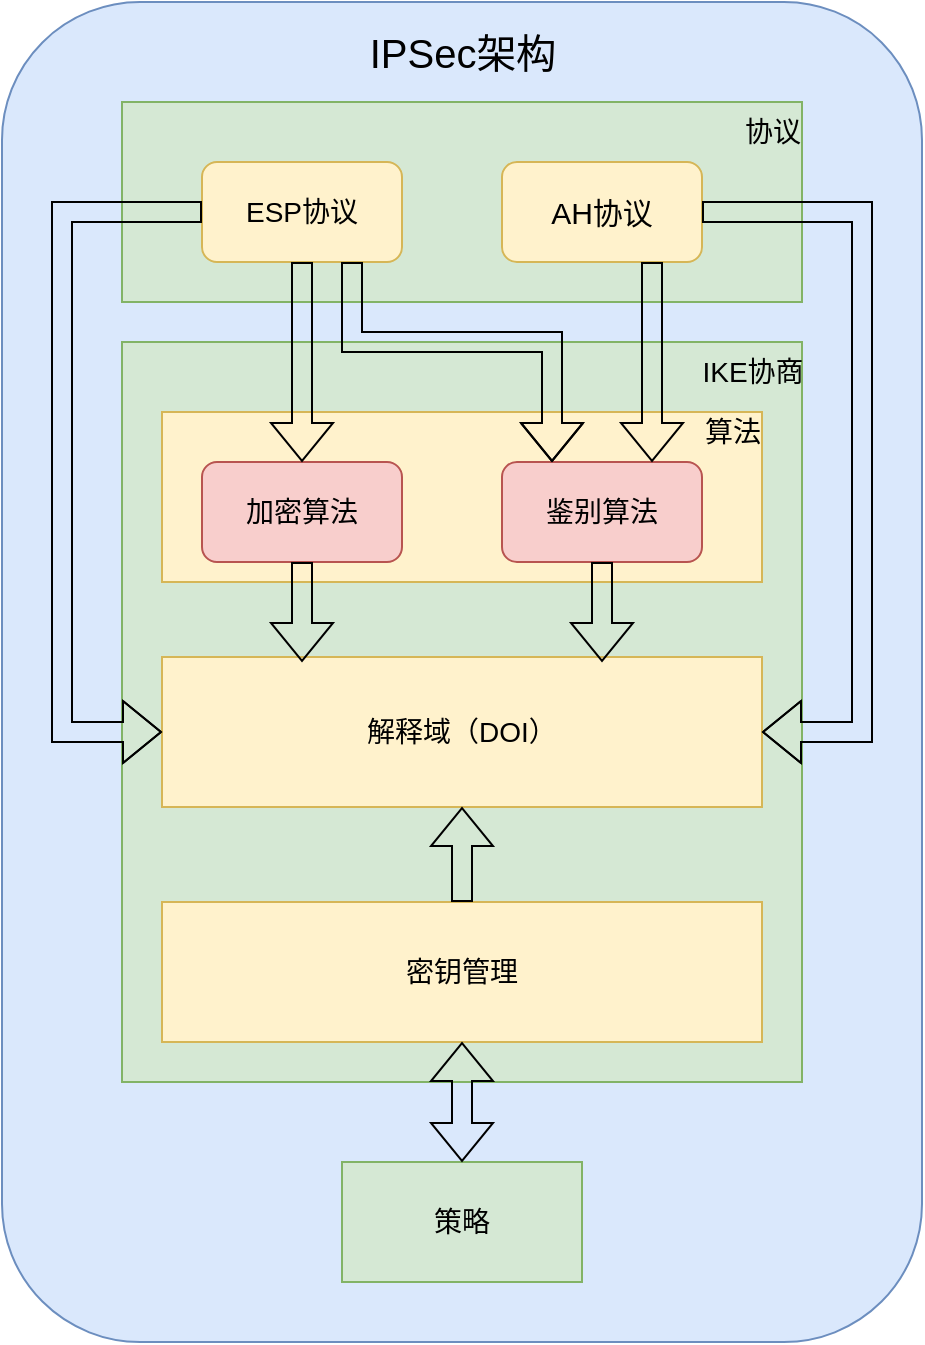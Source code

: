 <mxfile version="20.8.23" type="github">
  <diagram name="第 1 页" id="0z9JKRUBGWp2M3qXzIOP">
    <mxGraphModel dx="1078" dy="474" grid="1" gridSize="10" guides="1" tooltips="1" connect="1" arrows="1" fold="1" page="1" pageScale="1" pageWidth="827" pageHeight="1169" math="0" shadow="0">
      <root>
        <mxCell id="0" />
        <mxCell id="1" parent="0" />
        <mxCell id="L8iIpXnIXu8oGE-3TDDa-1" value="" style="rounded=1;whiteSpace=wrap;html=1;fillColor=#dae8fc;strokeColor=#6c8ebf;" vertex="1" parent="1">
          <mxGeometry x="150" y="200" width="460" height="670" as="geometry" />
        </mxCell>
        <mxCell id="L8iIpXnIXu8oGE-3TDDa-9" value="" style="rounded=0;whiteSpace=wrap;html=1;fillColor=#d5e8d4;strokeColor=#82b366;" vertex="1" parent="1">
          <mxGeometry x="210" y="250" width="340" height="100" as="geometry" />
        </mxCell>
        <mxCell id="L8iIpXnIXu8oGE-3TDDa-2" value="&lt;font style=&quot;font-size: 20px;&quot;&gt;IPSec架构&lt;/font&gt;" style="text;html=1;align=center;verticalAlign=middle;resizable=0;points=[];autosize=1;strokeColor=none;fillColor=none;" vertex="1" parent="1">
          <mxGeometry x="320" y="205" width="120" height="40" as="geometry" />
        </mxCell>
        <mxCell id="L8iIpXnIXu8oGE-3TDDa-4" value="&lt;font style=&quot;font-size: 14px;&quot;&gt;ESP协议&lt;/font&gt;" style="rounded=1;whiteSpace=wrap;html=1;fillColor=#fff2cc;strokeColor=#d6b656;" vertex="1" parent="1">
          <mxGeometry x="250" y="280" width="100" height="50" as="geometry" />
        </mxCell>
        <mxCell id="L8iIpXnIXu8oGE-3TDDa-5" value="&lt;font style=&quot;font-size: 15px;&quot;&gt;AH协议&lt;/font&gt;" style="rounded=1;whiteSpace=wrap;html=1;fillColor=#fff2cc;strokeColor=#d6b656;" vertex="1" parent="1">
          <mxGeometry x="400" y="280" width="100" height="50" as="geometry" />
        </mxCell>
        <mxCell id="L8iIpXnIXu8oGE-3TDDa-7" value="&lt;font style=&quot;font-size: 14px;&quot;&gt;协议&lt;/font&gt;" style="text;html=1;align=center;verticalAlign=middle;resizable=0;points=[];autosize=1;strokeColor=none;fillColor=none;" vertex="1" parent="1">
          <mxGeometry x="510" y="250" width="50" height="30" as="geometry" />
        </mxCell>
        <mxCell id="L8iIpXnIXu8oGE-3TDDa-10" value="" style="rounded=0;whiteSpace=wrap;html=1;fillColor=#d5e8d4;strokeColor=#82b366;" vertex="1" parent="1">
          <mxGeometry x="210" y="370" width="340" height="370" as="geometry" />
        </mxCell>
        <mxCell id="L8iIpXnIXu8oGE-3TDDa-8" value="&lt;font style=&quot;font-size: 14px;&quot;&gt;IKE协商&lt;/font&gt;" style="text;html=1;align=center;verticalAlign=middle;resizable=0;points=[];autosize=1;strokeColor=none;fillColor=none;" vertex="1" parent="1">
          <mxGeometry x="490" y="370" width="70" height="30" as="geometry" />
        </mxCell>
        <mxCell id="L8iIpXnIXu8oGE-3TDDa-11" value="" style="rounded=0;whiteSpace=wrap;html=1;fillColor=#fff2cc;strokeColor=#d6b656;" vertex="1" parent="1">
          <mxGeometry x="230" y="405" width="300" height="85" as="geometry" />
        </mxCell>
        <mxCell id="L8iIpXnIXu8oGE-3TDDa-12" value="&lt;font style=&quot;font-size: 14px;&quot;&gt;算法&lt;/font&gt;" style="text;html=1;align=center;verticalAlign=middle;resizable=0;points=[];autosize=1;strokeColor=none;fillColor=none;" vertex="1" parent="1">
          <mxGeometry x="490" y="400" width="50" height="30" as="geometry" />
        </mxCell>
        <mxCell id="L8iIpXnIXu8oGE-3TDDa-13" value="&lt;font style=&quot;font-size: 14px;&quot;&gt;加密算法&lt;/font&gt;" style="rounded=1;whiteSpace=wrap;html=1;fillColor=#f8cecc;strokeColor=#b85450;" vertex="1" parent="1">
          <mxGeometry x="250" y="430" width="100" height="50" as="geometry" />
        </mxCell>
        <mxCell id="L8iIpXnIXu8oGE-3TDDa-14" value="&lt;font style=&quot;font-size: 14px;&quot;&gt;鉴别算法&lt;/font&gt;" style="rounded=1;whiteSpace=wrap;html=1;fillColor=#f8cecc;strokeColor=#b85450;" vertex="1" parent="1">
          <mxGeometry x="400" y="430" width="100" height="50" as="geometry" />
        </mxCell>
        <mxCell id="L8iIpXnIXu8oGE-3TDDa-15" value="&lt;font style=&quot;font-size: 14px;&quot;&gt;解释域（DOI）&lt;/font&gt;" style="rounded=0;whiteSpace=wrap;html=1;fillColor=#fff2cc;strokeColor=#d6b656;" vertex="1" parent="1">
          <mxGeometry x="230" y="527.5" width="300" height="75" as="geometry" />
        </mxCell>
        <mxCell id="L8iIpXnIXu8oGE-3TDDa-16" value="&lt;font style=&quot;font-size: 14px;&quot;&gt;密钥管理&lt;/font&gt;" style="rounded=0;whiteSpace=wrap;html=1;fillColor=#fff2cc;strokeColor=#d6b656;" vertex="1" parent="1">
          <mxGeometry x="230" y="650" width="300" height="70" as="geometry" />
        </mxCell>
        <mxCell id="L8iIpXnIXu8oGE-3TDDa-17" value="" style="shape=flexArrow;endArrow=classic;html=1;rounded=0;exitX=0.5;exitY=1;exitDx=0;exitDy=0;entryX=0.5;entryY=0;entryDx=0;entryDy=0;" edge="1" parent="1" source="L8iIpXnIXu8oGE-3TDDa-4" target="L8iIpXnIXu8oGE-3TDDa-13">
          <mxGeometry width="50" height="50" relative="1" as="geometry">
            <mxPoint x="30" y="590" as="sourcePoint" />
            <mxPoint x="80" y="540" as="targetPoint" />
          </mxGeometry>
        </mxCell>
        <mxCell id="L8iIpXnIXu8oGE-3TDDa-18" value="" style="shape=flexArrow;endArrow=classic;html=1;rounded=0;entryX=0.25;entryY=0;entryDx=0;entryDy=0;exitX=0.75;exitY=1;exitDx=0;exitDy=0;" edge="1" parent="1" source="L8iIpXnIXu8oGE-3TDDa-4" target="L8iIpXnIXu8oGE-3TDDa-14">
          <mxGeometry width="50" height="50" relative="1" as="geometry">
            <mxPoint x="300" y="370" as="sourcePoint" />
            <mxPoint x="80" y="470" as="targetPoint" />
            <Array as="points">
              <mxPoint x="325" y="370" />
              <mxPoint x="425" y="370" />
            </Array>
          </mxGeometry>
        </mxCell>
        <mxCell id="L8iIpXnIXu8oGE-3TDDa-19" value="" style="shape=flexArrow;endArrow=classic;html=1;rounded=0;exitX=0.75;exitY=1;exitDx=0;exitDy=0;entryX=0.75;entryY=0;entryDx=0;entryDy=0;" edge="1" parent="1" source="L8iIpXnIXu8oGE-3TDDa-5" target="L8iIpXnIXu8oGE-3TDDa-14">
          <mxGeometry width="50" height="50" relative="1" as="geometry">
            <mxPoint x="60" y="490" as="sourcePoint" />
            <mxPoint x="110" y="440" as="targetPoint" />
          </mxGeometry>
        </mxCell>
        <mxCell id="L8iIpXnIXu8oGE-3TDDa-20" value="" style="shape=flexArrow;endArrow=classic;html=1;rounded=0;" edge="1" parent="1">
          <mxGeometry width="50" height="50" relative="1" as="geometry">
            <mxPoint x="300" y="480" as="sourcePoint" />
            <mxPoint x="300" y="530" as="targetPoint" />
          </mxGeometry>
        </mxCell>
        <mxCell id="L8iIpXnIXu8oGE-3TDDa-22" value="" style="shape=flexArrow;endArrow=classic;html=1;rounded=0;exitX=0.5;exitY=1;exitDx=0;exitDy=0;" edge="1" parent="1" source="L8iIpXnIXu8oGE-3TDDa-14">
          <mxGeometry width="50" height="50" relative="1" as="geometry">
            <mxPoint x="20" y="630" as="sourcePoint" />
            <mxPoint x="450" y="530" as="targetPoint" />
          </mxGeometry>
        </mxCell>
        <mxCell id="L8iIpXnIXu8oGE-3TDDa-23" value="" style="shape=flexArrow;endArrow=classic;html=1;rounded=0;exitX=0.5;exitY=0;exitDx=0;exitDy=0;entryX=0.5;entryY=1;entryDx=0;entryDy=0;" edge="1" parent="1" source="L8iIpXnIXu8oGE-3TDDa-16" target="L8iIpXnIXu8oGE-3TDDa-15">
          <mxGeometry width="50" height="50" relative="1" as="geometry">
            <mxPoint x="-20" y="660" as="sourcePoint" />
            <mxPoint x="30" y="610" as="targetPoint" />
          </mxGeometry>
        </mxCell>
        <mxCell id="L8iIpXnIXu8oGE-3TDDa-24" value="&lt;font style=&quot;font-size: 14px;&quot;&gt;策略&lt;/font&gt;" style="rounded=0;whiteSpace=wrap;html=1;fillColor=#d5e8d4;strokeColor=#82b366;" vertex="1" parent="1">
          <mxGeometry x="320" y="780" width="120" height="60" as="geometry" />
        </mxCell>
        <mxCell id="L8iIpXnIXu8oGE-3TDDa-25" value="" style="shape=flexArrow;endArrow=classic;startArrow=classic;html=1;rounded=0;entryX=0.5;entryY=1;entryDx=0;entryDy=0;exitX=0.5;exitY=0;exitDx=0;exitDy=0;" edge="1" parent="1" source="L8iIpXnIXu8oGE-3TDDa-24" target="L8iIpXnIXu8oGE-3TDDa-16">
          <mxGeometry width="100" height="100" relative="1" as="geometry">
            <mxPoint x="60" y="880" as="sourcePoint" />
            <mxPoint x="160" y="780" as="targetPoint" />
          </mxGeometry>
        </mxCell>
        <mxCell id="L8iIpXnIXu8oGE-3TDDa-26" value="" style="shape=flexArrow;endArrow=classic;html=1;rounded=0;exitX=0;exitY=0.5;exitDx=0;exitDy=0;entryX=0;entryY=0.5;entryDx=0;entryDy=0;" edge="1" parent="1" source="L8iIpXnIXu8oGE-3TDDa-4" target="L8iIpXnIXu8oGE-3TDDa-15">
          <mxGeometry width="50" height="50" relative="1" as="geometry">
            <mxPoint x="150" y="350" as="sourcePoint" />
            <mxPoint x="100" y="780" as="targetPoint" />
            <Array as="points">
              <mxPoint x="180" y="305" />
              <mxPoint x="180" y="565" />
            </Array>
          </mxGeometry>
        </mxCell>
        <mxCell id="L8iIpXnIXu8oGE-3TDDa-27" value="" style="shape=flexArrow;endArrow=classic;html=1;rounded=0;exitX=1;exitY=0.5;exitDx=0;exitDy=0;entryX=1;entryY=0.5;entryDx=0;entryDy=0;" edge="1" parent="1" source="L8iIpXnIXu8oGE-3TDDa-5" target="L8iIpXnIXu8oGE-3TDDa-15">
          <mxGeometry width="50" height="50" relative="1" as="geometry">
            <mxPoint x="30" y="430" as="sourcePoint" />
            <mxPoint x="770" y="493" as="targetPoint" />
            <Array as="points">
              <mxPoint x="580" y="305" />
              <mxPoint x="580" y="565" />
            </Array>
          </mxGeometry>
        </mxCell>
      </root>
    </mxGraphModel>
  </diagram>
</mxfile>
